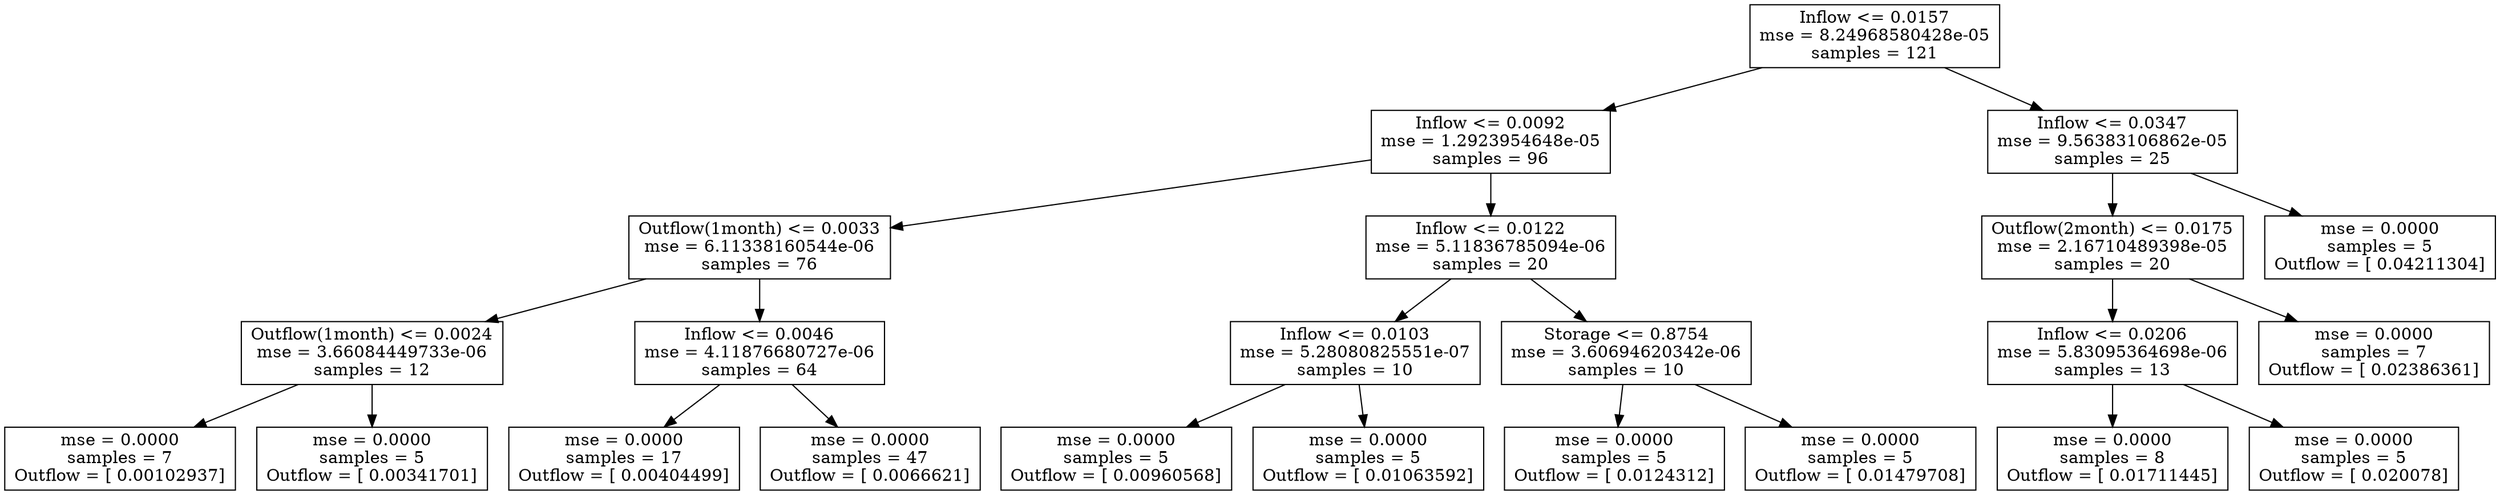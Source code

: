 digraph Tree {
0 [label="Inflow <= 0.0157\nmse = 8.24968580428e-05\nsamples = 121", shape="box"] ;
1 [label="Inflow <= 0.0092\nmse = 1.2923954648e-05\nsamples = 96", shape="box"] ;
0 -> 1 ;
2 [label="Outflow(1month) <= 0.0033\nmse = 6.11338160544e-06\nsamples = 76", shape="box"] ;
1 -> 2 ;
3 [label="Outflow(1month) <= 0.0024\nmse = 3.66084449733e-06\nsamples = 12", shape="box"] ;
2 -> 3 ;
4 [label="mse = 0.0000\nsamples = 7\nOutflow = [ 0.00102937]", shape="box"] ;
3 -> 4 ;
5 [label="mse = 0.0000\nsamples = 5\nOutflow = [ 0.00341701]", shape="box"] ;
3 -> 5 ;
6 [label="Inflow <= 0.0046\nmse = 4.11876680727e-06\nsamples = 64", shape="box"] ;
2 -> 6 ;
7 [label="mse = 0.0000\nsamples = 17\nOutflow = [ 0.00404499]", shape="box"] ;
6 -> 7 ;
8 [label="mse = 0.0000\nsamples = 47\nOutflow = [ 0.0066621]", shape="box"] ;
6 -> 8 ;
9 [label="Inflow <= 0.0122\nmse = 5.11836785094e-06\nsamples = 20", shape="box"] ;
1 -> 9 ;
10 [label="Inflow <= 0.0103\nmse = 5.28080825551e-07\nsamples = 10", shape="box"] ;
9 -> 10 ;
11 [label="mse = 0.0000\nsamples = 5\nOutflow = [ 0.00960568]", shape="box"] ;
10 -> 11 ;
12 [label="mse = 0.0000\nsamples = 5\nOutflow = [ 0.01063592]", shape="box"] ;
10 -> 12 ;
13 [label="Storage <= 0.8754\nmse = 3.60694620342e-06\nsamples = 10", shape="box"] ;
9 -> 13 ;
14 [label="mse = 0.0000\nsamples = 5\nOutflow = [ 0.0124312]", shape="box"] ;
13 -> 14 ;
15 [label="mse = 0.0000\nsamples = 5\nOutflow = [ 0.01479708]", shape="box"] ;
13 -> 15 ;
16 [label="Inflow <= 0.0347\nmse = 9.56383106862e-05\nsamples = 25", shape="box"] ;
0 -> 16 ;
17 [label="Outflow(2month) <= 0.0175\nmse = 2.16710489398e-05\nsamples = 20", shape="box"] ;
16 -> 17 ;
18 [label="Inflow <= 0.0206\nmse = 5.83095364698e-06\nsamples = 13", shape="box"] ;
17 -> 18 ;
19 [label="mse = 0.0000\nsamples = 8\nOutflow = [ 0.01711445]", shape="box"] ;
18 -> 19 ;
20 [label="mse = 0.0000\nsamples = 5\nOutflow = [ 0.020078]", shape="box"] ;
18 -> 20 ;
21 [label="mse = 0.0000\nsamples = 7\nOutflow = [ 0.02386361]", shape="box"] ;
17 -> 21 ;
22 [label="mse = 0.0000\nsamples = 5\nOutflow = [ 0.04211304]", shape="box"] ;
16 -> 22 ;
}